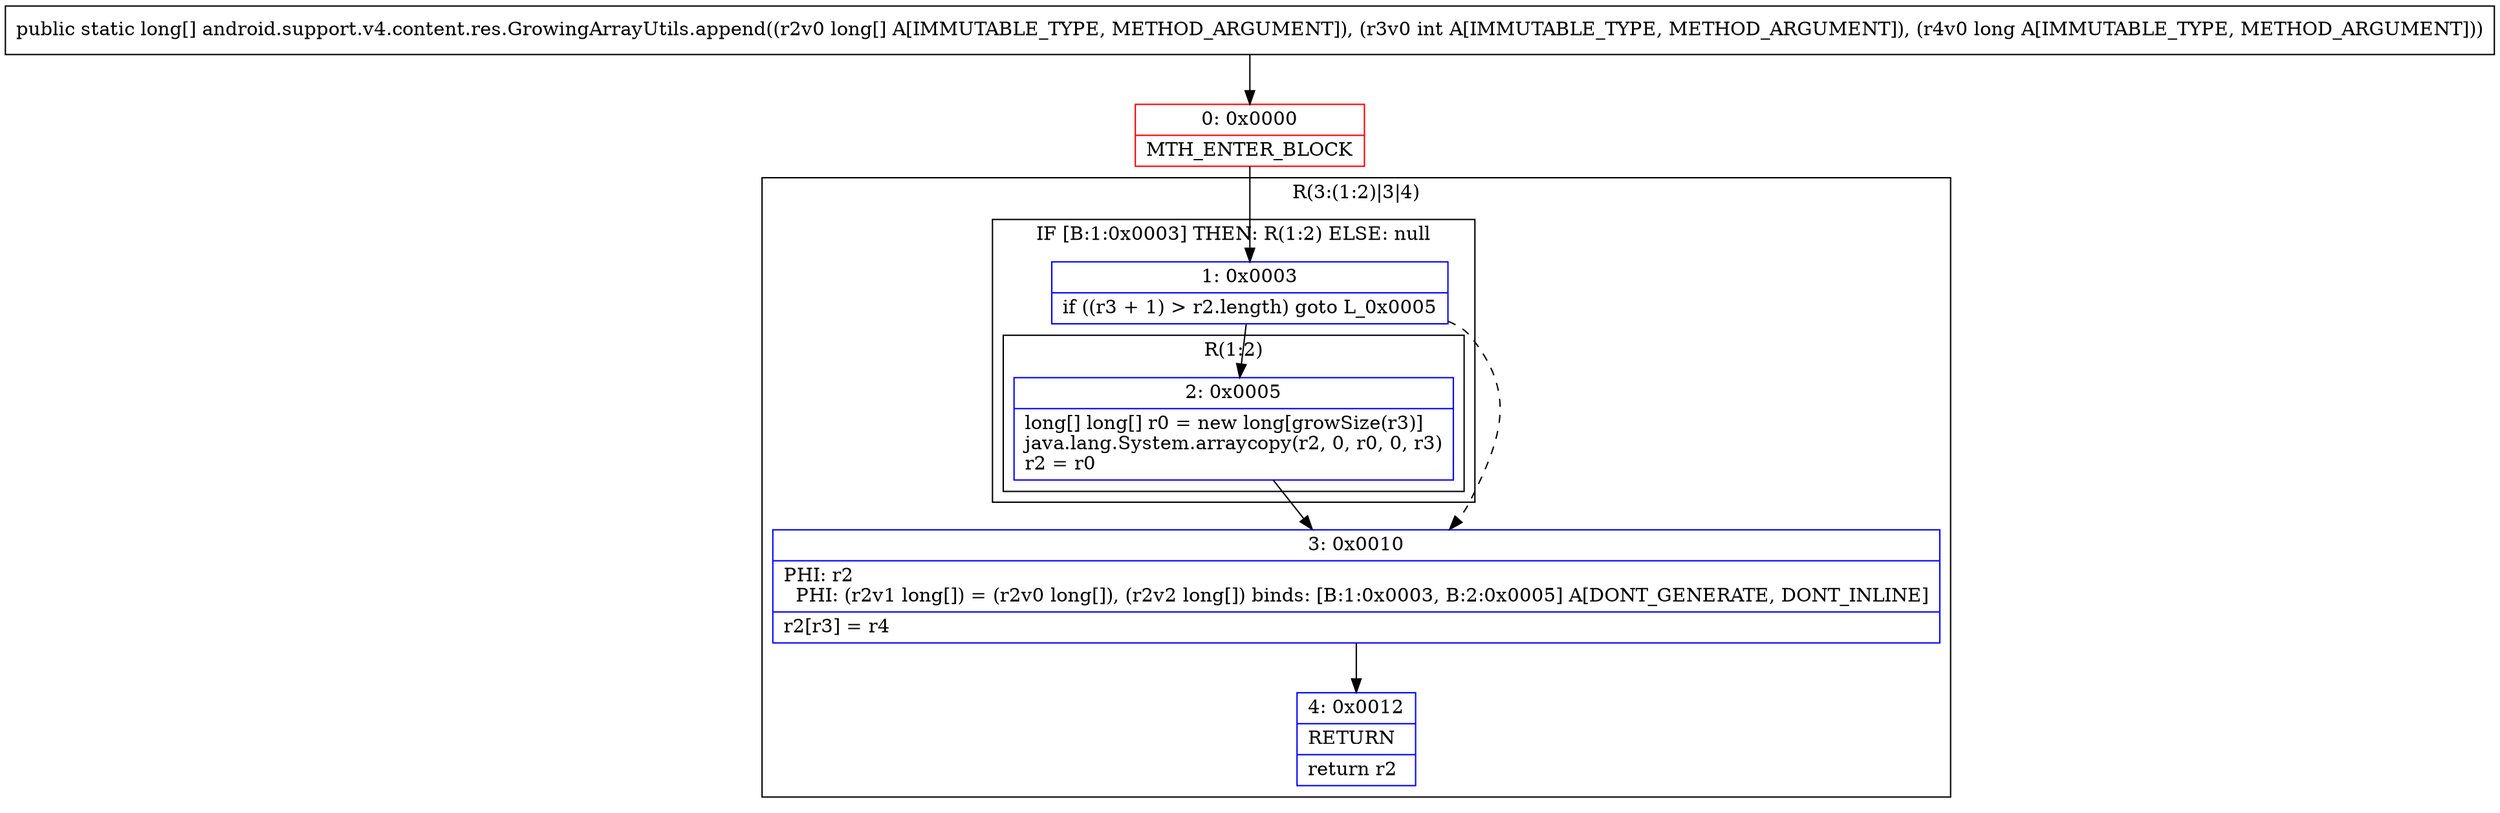digraph "CFG forandroid.support.v4.content.res.GrowingArrayUtils.append([JIJ)[J" {
subgraph cluster_Region_1390236612 {
label = "R(3:(1:2)|3|4)";
node [shape=record,color=blue];
subgraph cluster_IfRegion_1757404024 {
label = "IF [B:1:0x0003] THEN: R(1:2) ELSE: null";
node [shape=record,color=blue];
Node_1 [shape=record,label="{1\:\ 0x0003|if ((r3 + 1) \> r2.length) goto L_0x0005\l}"];
subgraph cluster_Region_89435310 {
label = "R(1:2)";
node [shape=record,color=blue];
Node_2 [shape=record,label="{2\:\ 0x0005|long[] long[] r0 = new long[growSize(r3)]\ljava.lang.System.arraycopy(r2, 0, r0, 0, r3)\lr2 = r0\l}"];
}
}
Node_3 [shape=record,label="{3\:\ 0x0010|PHI: r2 \l  PHI: (r2v1 long[]) = (r2v0 long[]), (r2v2 long[]) binds: [B:1:0x0003, B:2:0x0005] A[DONT_GENERATE, DONT_INLINE]\l|r2[r3] = r4\l}"];
Node_4 [shape=record,label="{4\:\ 0x0012|RETURN\l|return r2\l}"];
}
Node_0 [shape=record,color=red,label="{0\:\ 0x0000|MTH_ENTER_BLOCK\l}"];
MethodNode[shape=record,label="{public static long[] android.support.v4.content.res.GrowingArrayUtils.append((r2v0 long[] A[IMMUTABLE_TYPE, METHOD_ARGUMENT]), (r3v0 int A[IMMUTABLE_TYPE, METHOD_ARGUMENT]), (r4v0 long A[IMMUTABLE_TYPE, METHOD_ARGUMENT])) }"];
MethodNode -> Node_0;
Node_1 -> Node_2;
Node_1 -> Node_3[style=dashed];
Node_2 -> Node_3;
Node_3 -> Node_4;
Node_0 -> Node_1;
}

